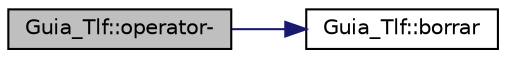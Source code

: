 digraph "Guia_Tlf::operator-"
{
  edge [fontname="Helvetica",fontsize="10",labelfontname="Helvetica",labelfontsize="10"];
  node [fontname="Helvetica",fontsize="10",shape=record];
  rankdir="LR";
  Node13 [label="Guia_Tlf::operator-",height=0.2,width=0.4,color="black", fillcolor="grey75", style="filled", fontcolor="black"];
  Node13 -> Node14 [color="midnightblue",fontsize="10",style="solid",fontname="Helvetica"];
  Node14 [label="Guia_Tlf::borrar",height=0.2,width=0.4,color="black", fillcolor="white", style="filled",URL="$classGuia__Tlf.html#a57e32bbc9e76567d22e5275d4d2a6515",tooltip="Borrar un telefono. "];
}
